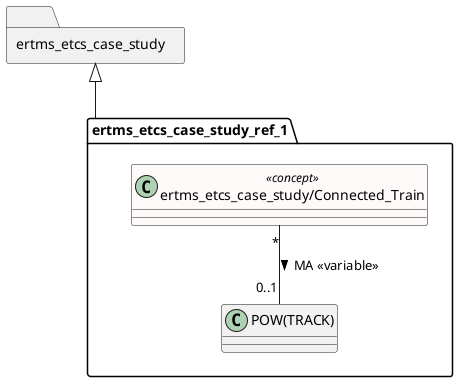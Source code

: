 @startuml

skinparam class {
 BackgroundColor<<association>> Darkorange 
 BackgroundColor<<concept>>  Snow 
} 
package ertms_etcs_case_study  <<Folder>> {
}
package ertms_etcs_case_study_ref_1 <<Folder>> {
	class "ertms_etcs_case_study/Connected_Train" as Connected_Train <<concept>> 
	Connected_Train "*" -- "0..1" "POW(TRACK)"  : > MA <<variable>>
	 
}
ertms_etcs_case_study <|-- ertms_etcs_case_study_ref_1
@enduml

